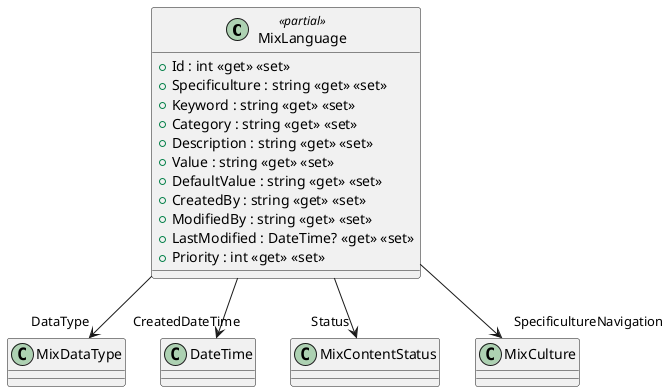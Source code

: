 @startuml
class MixLanguage <<partial>> {
    + Id : int <<get>> <<set>>
    + Specificulture : string <<get>> <<set>>
    + Keyword : string <<get>> <<set>>
    + Category : string <<get>> <<set>>
    + Description : string <<get>> <<set>>
    + Value : string <<get>> <<set>>
    + DefaultValue : string <<get>> <<set>>
    + CreatedBy : string <<get>> <<set>>
    + ModifiedBy : string <<get>> <<set>>
    + LastModified : DateTime? <<get>> <<set>>
    + Priority : int <<get>> <<set>>
}
MixLanguage --> "DataType" MixDataType
MixLanguage --> "CreatedDateTime" DateTime
MixLanguage --> "Status" MixContentStatus
MixLanguage --> "SpecificultureNavigation" MixCulture
@enduml
